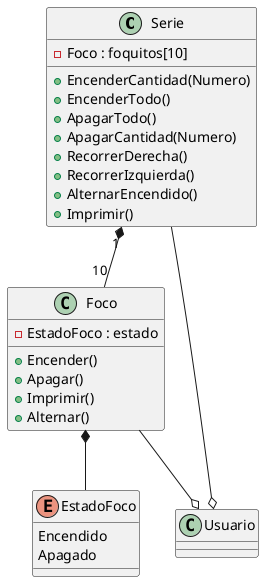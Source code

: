 @startuml diagrama

class Serie{
    - Foco : foquitos[10]
    + EncenderCantidad(Numero)
    + EncenderTodo()
    + ApagarTodo()
    + ApagarCantidad(Numero)
    + RecorrerDerecha()
    + RecorrerIzquierda()
    + AlternarEncendido()
    + Imprimir()
    }

class Foco{
    - EstadoFoco : estado
    + Encender() 
    + Apagar() 
    + Imprimir()
    + Alternar()
}

enum EstadoFoco{
    Encendido
    Apagado
    }

class Usuario

Foco *-- EstadoFoco
Foco --o Usuario 
Serie "1" *-- "10" Foco
Usuario o-- Serie 

@enduml